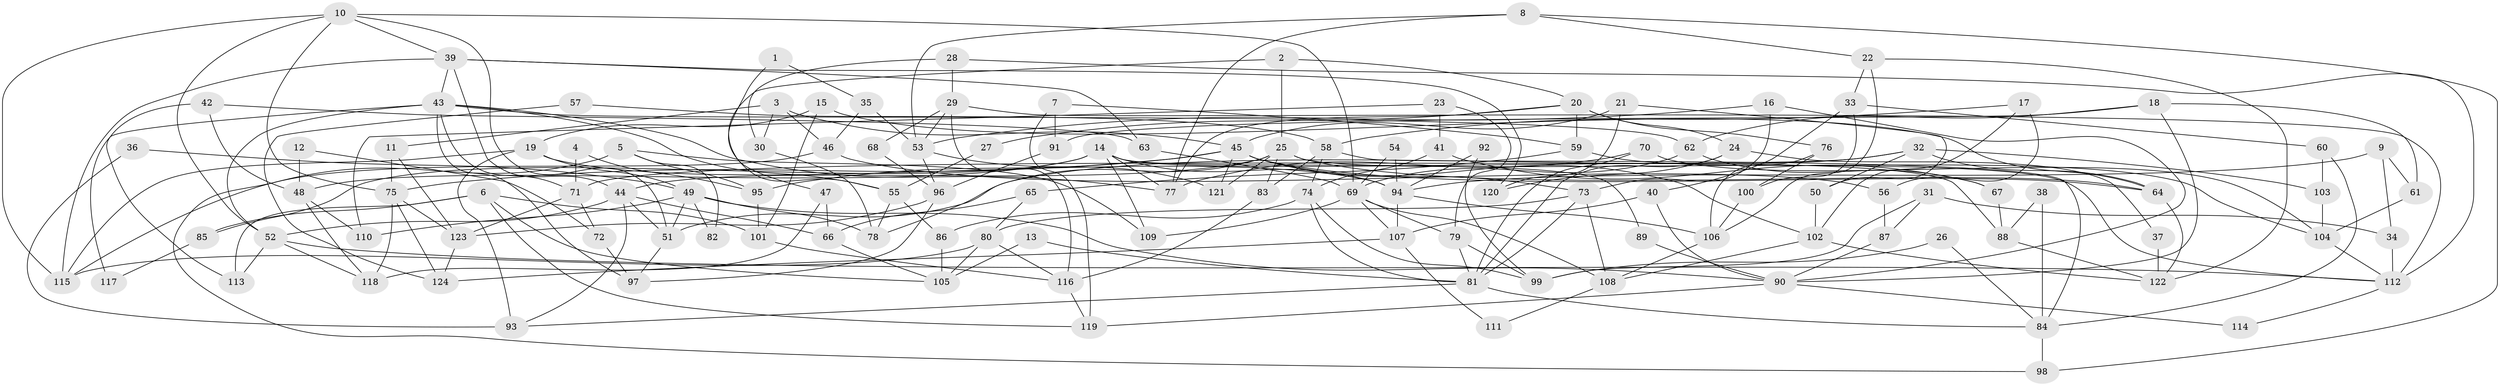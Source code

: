 // coarse degree distribution, {2: 0.16216216216216217, 5: 0.22972972972972974, 4: 0.08108108108108109, 3: 0.2972972972972973, 6: 0.04054054054054054, 11: 0.02702702702702703, 8: 0.06756756756756757, 7: 0.04054054054054054, 13: 0.02702702702702703, 9: 0.02702702702702703}
// Generated by graph-tools (version 1.1) at 2025/55/03/04/25 21:55:24]
// undirected, 124 vertices, 248 edges
graph export_dot {
graph [start="1"]
  node [color=gray90,style=filled];
  1;
  2;
  3;
  4;
  5;
  6;
  7;
  8;
  9;
  10;
  11;
  12;
  13;
  14;
  15;
  16;
  17;
  18;
  19;
  20;
  21;
  22;
  23;
  24;
  25;
  26;
  27;
  28;
  29;
  30;
  31;
  32;
  33;
  34;
  35;
  36;
  37;
  38;
  39;
  40;
  41;
  42;
  43;
  44;
  45;
  46;
  47;
  48;
  49;
  50;
  51;
  52;
  53;
  54;
  55;
  56;
  57;
  58;
  59;
  60;
  61;
  62;
  63;
  64;
  65;
  66;
  67;
  68;
  69;
  70;
  71;
  72;
  73;
  74;
  75;
  76;
  77;
  78;
  79;
  80;
  81;
  82;
  83;
  84;
  85;
  86;
  87;
  88;
  89;
  90;
  91;
  92;
  93;
  94;
  95;
  96;
  97;
  98;
  99;
  100;
  101;
  102;
  103;
  104;
  105;
  106;
  107;
  108;
  109;
  110;
  111;
  112;
  113;
  114;
  115;
  116;
  117;
  118;
  119;
  120;
  121;
  122;
  123;
  124;
  1 -- 35;
  1 -- 55;
  2 -- 47;
  2 -- 20;
  2 -- 25;
  3 -- 45;
  3 -- 11;
  3 -- 30;
  3 -- 46;
  4 -- 95;
  4 -- 71;
  5 -- 98;
  5 -- 95;
  5 -- 82;
  5 -- 109;
  6 -- 119;
  6 -- 105;
  6 -- 85;
  6 -- 101;
  6 -- 113;
  7 -- 91;
  7 -- 119;
  7 -- 59;
  8 -- 77;
  8 -- 22;
  8 -- 53;
  8 -- 98;
  9 -- 94;
  9 -- 61;
  9 -- 34;
  10 -- 75;
  10 -- 51;
  10 -- 39;
  10 -- 52;
  10 -- 69;
  10 -- 115;
  11 -- 75;
  11 -- 123;
  12 -- 72;
  12 -- 48;
  13 -- 81;
  13 -- 105;
  14 -- 88;
  14 -- 109;
  14 -- 48;
  14 -- 77;
  14 -- 85;
  14 -- 89;
  14 -- 94;
  15 -- 101;
  15 -- 19;
  15 -- 64;
  16 -- 53;
  16 -- 73;
  16 -- 90;
  17 -- 102;
  17 -- 56;
  17 -- 58;
  18 -- 62;
  18 -- 90;
  18 -- 61;
  18 -- 91;
  19 -- 94;
  19 -- 115;
  19 -- 49;
  19 -- 93;
  20 -- 24;
  20 -- 77;
  20 -- 27;
  20 -- 59;
  20 -- 76;
  21 -- 50;
  21 -- 45;
  21 -- 120;
  22 -- 122;
  22 -- 106;
  22 -- 33;
  23 -- 110;
  23 -- 79;
  23 -- 41;
  24 -- 81;
  24 -- 120;
  24 -- 37;
  25 -- 44;
  25 -- 64;
  25 -- 78;
  25 -- 83;
  25 -- 112;
  25 -- 121;
  26 -- 84;
  26 -- 99;
  27 -- 55;
  28 -- 29;
  28 -- 112;
  28 -- 30;
  29 -- 112;
  29 -- 53;
  29 -- 68;
  29 -- 116;
  30 -- 78;
  31 -- 99;
  31 -- 34;
  31 -- 87;
  32 -- 64;
  32 -- 51;
  32 -- 50;
  32 -- 71;
  32 -- 103;
  33 -- 60;
  33 -- 40;
  33 -- 100;
  34 -- 112;
  35 -- 46;
  35 -- 53;
  36 -- 93;
  36 -- 49;
  37 -- 122;
  38 -- 84;
  38 -- 88;
  39 -- 115;
  39 -- 43;
  39 -- 44;
  39 -- 63;
  39 -- 120;
  40 -- 90;
  40 -- 107;
  41 -- 74;
  41 -- 67;
  42 -- 113;
  42 -- 63;
  42 -- 48;
  43 -- 52;
  43 -- 55;
  43 -- 62;
  43 -- 71;
  43 -- 77;
  43 -- 97;
  43 -- 117;
  44 -- 52;
  44 -- 51;
  44 -- 66;
  44 -- 93;
  45 -- 64;
  45 -- 75;
  45 -- 73;
  45 -- 95;
  45 -- 102;
  45 -- 121;
  46 -- 115;
  46 -- 56;
  47 -- 66;
  47 -- 118;
  48 -- 110;
  48 -- 118;
  49 -- 78;
  49 -- 51;
  49 -- 82;
  49 -- 90;
  49 -- 110;
  50 -- 102;
  51 -- 97;
  52 -- 118;
  52 -- 112;
  52 -- 113;
  53 -- 121;
  53 -- 96;
  54 -- 69;
  54 -- 94;
  55 -- 78;
  55 -- 86;
  56 -- 87;
  57 -- 58;
  57 -- 124;
  58 -- 74;
  58 -- 83;
  58 -- 84;
  59 -- 65;
  59 -- 104;
  60 -- 84;
  60 -- 103;
  61 -- 104;
  62 -- 69;
  62 -- 67;
  63 -- 69;
  64 -- 122;
  65 -- 80;
  65 -- 66;
  66 -- 105;
  67 -- 88;
  68 -- 96;
  69 -- 108;
  69 -- 79;
  69 -- 107;
  69 -- 109;
  70 -- 104;
  70 -- 77;
  70 -- 81;
  71 -- 72;
  71 -- 123;
  72 -- 97;
  73 -- 81;
  73 -- 80;
  73 -- 108;
  74 -- 86;
  74 -- 81;
  74 -- 99;
  75 -- 123;
  75 -- 124;
  75 -- 118;
  76 -- 100;
  76 -- 106;
  79 -- 81;
  79 -- 99;
  80 -- 116;
  80 -- 105;
  80 -- 115;
  81 -- 93;
  81 -- 84;
  83 -- 116;
  84 -- 98;
  85 -- 117;
  86 -- 105;
  87 -- 90;
  88 -- 122;
  89 -- 90;
  90 -- 114;
  90 -- 119;
  91 -- 96;
  92 -- 99;
  92 -- 94;
  94 -- 107;
  94 -- 106;
  95 -- 101;
  96 -- 97;
  96 -- 123;
  100 -- 106;
  101 -- 116;
  102 -- 108;
  102 -- 122;
  103 -- 104;
  104 -- 112;
  106 -- 108;
  107 -- 111;
  107 -- 124;
  108 -- 111;
  112 -- 114;
  116 -- 119;
  123 -- 124;
}
